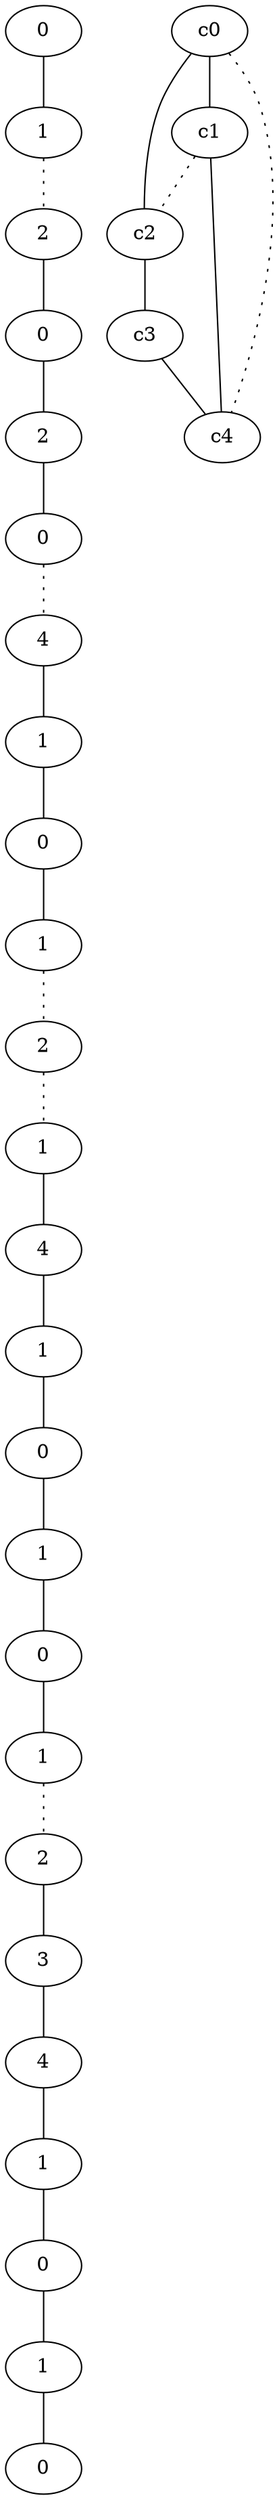 graph {
a0[label=0];
a1[label=1];
a2[label=2];
a3[label=0];
a4[label=2];
a5[label=0];
a6[label=4];
a7[label=1];
a8[label=0];
a9[label=1];
a10[label=2];
a11[label=1];
a12[label=4];
a13[label=1];
a14[label=0];
a15[label=1];
a16[label=0];
a17[label=1];
a18[label=2];
a19[label=3];
a20[label=4];
a21[label=1];
a22[label=0];
a23[label=1];
a24[label=0];
a0 -- a1;
a1 -- a2 [style=dotted];
a2 -- a3;
a3 -- a4;
a4 -- a5;
a5 -- a6 [style=dotted];
a6 -- a7;
a7 -- a8;
a8 -- a9;
a9 -- a10 [style=dotted];
a10 -- a11 [style=dotted];
a11 -- a12;
a12 -- a13;
a13 -- a14;
a14 -- a15;
a15 -- a16;
a16 -- a17;
a17 -- a18 [style=dotted];
a18 -- a19;
a19 -- a20;
a20 -- a21;
a21 -- a22;
a22 -- a23;
a23 -- a24;
c0 -- c1;
c0 -- c2;
c0 -- c4 [style=dotted];
c1 -- c2 [style=dotted];
c1 -- c4;
c2 -- c3;
c3 -- c4;
}
